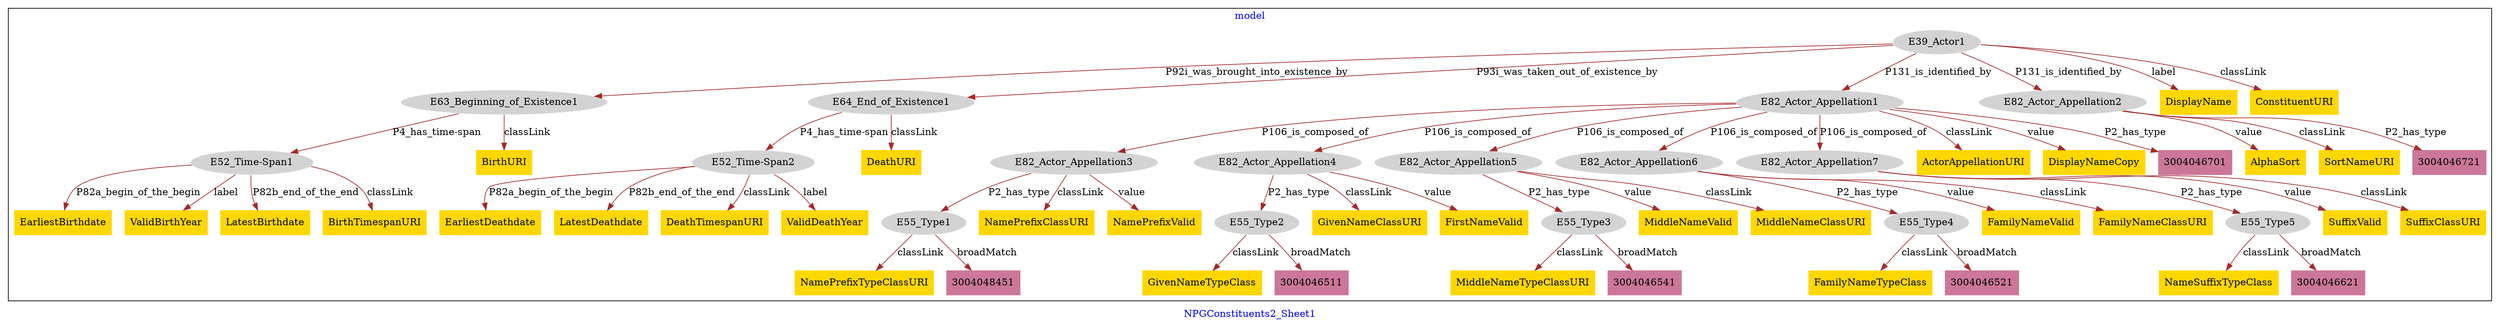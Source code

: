 digraph n0 {
fontcolor="blue"
remincross="true"
label="NPGConstituents2_Sheet1"
subgraph cluster {
label="model"
n2[style="filled",color="white",fillcolor="lightgray",label="E39_Actor1"];
n3[style="filled",color="white",fillcolor="lightgray",label="E63_Beginning_of_Existence1"];
n4[style="filled",color="white",fillcolor="lightgray",label="E64_End_of_Existence1"];
n5[style="filled",color="white",fillcolor="lightgray",label="E82_Actor_Appellation1"];
n6[style="filled",color="white",fillcolor="lightgray",label="E82_Actor_Appellation2"];
n7[style="filled",color="white",fillcolor="lightgray",label="E52_Time-Span1"];
n8[style="filled",color="white",fillcolor="lightgray",label="E52_Time-Span2"];
n9[style="filled",color="white",fillcolor="lightgray",label="E82_Actor_Appellation3"];
n10[style="filled",color="white",fillcolor="lightgray",label="E82_Actor_Appellation4"];
n11[style="filled",color="white",fillcolor="lightgray",label="E82_Actor_Appellation5"];
n12[style="filled",color="white",fillcolor="lightgray",label="E82_Actor_Appellation6"];
n13[style="filled",color="white",fillcolor="lightgray",label="E82_Actor_Appellation7"];
n14[style="filled",color="white",fillcolor="lightgray",label="E55_Type1"];
n15[style="filled",color="white",fillcolor="lightgray",label="E55_Type2"];
n16[style="filled",color="white",fillcolor="lightgray",label="E55_Type3"];
n17[style="filled",color="white",fillcolor="lightgray",label="E55_Type4"];
n18[style="filled",color="white",fillcolor="lightgray",label="E55_Type5"];
n19[shape="plaintext",style="filled",fillcolor="gold",label="DisplayName"];
n20[shape="plaintext",style="filled",fillcolor="gold",label="EarliestDeathdate"];
n21[shape="plaintext",style="filled",fillcolor="gold",label="FamilyNameValid"];
n22[shape="plaintext",style="filled",fillcolor="gold",label="SuffixValid"];
n23[shape="plaintext",style="filled",fillcolor="gold",label="GivenNameClassURI"];
n24[shape="plaintext",style="filled",fillcolor="gold",label="ActorAppellationURI"];
n25[shape="plaintext",style="filled",fillcolor="gold",label="SuffixClassURI"];
n26[shape="plaintext",style="filled",fillcolor="gold",label="AlphaSort"];
n27[shape="plaintext",style="filled",fillcolor="gold",label="LatestDeathdate"];
n28[shape="plaintext",style="filled",fillcolor="gold",label="NamePrefixClassURI"];
n29[shape="plaintext",style="filled",fillcolor="gold",label="FirstNameValid"];
n30[shape="plaintext",style="filled",fillcolor="gold",label="BirthURI"];
n31[shape="plaintext",style="filled",fillcolor="gold",label="DisplayNameCopy"];
n32[shape="plaintext",style="filled",fillcolor="gold",label="MiddleNameValid"];
n33[shape="plaintext",style="filled",fillcolor="gold",label="EarliestBirthdate"];
n34[shape="plaintext",style="filled",fillcolor="gold",label="NamePrefixValid"];
n35[shape="plaintext",style="filled",fillcolor="gold",label="GivenNameTypeClass"];
n36[shape="plaintext",style="filled",fillcolor="gold",label="DeathTimespanURI"];
n37[shape="plaintext",style="filled",fillcolor="gold",label="FamilyNameTypeClass"];
n38[shape="plaintext",style="filled",fillcolor="gold",label="ValidBirthYear"];
n39[shape="plaintext",style="filled",fillcolor="gold",label="DeathURI"];
n40[shape="plaintext",style="filled",fillcolor="gold",label="MiddleNameTypeClassURI"];
n41[shape="plaintext",style="filled",fillcolor="gold",label="LatestBirthdate"];
n42[shape="plaintext",style="filled",fillcolor="gold",label="FamilyNameClassURI"];
n43[shape="plaintext",style="filled",fillcolor="gold",label="NameSuffixTypeClass"];
n44[shape="plaintext",style="filled",fillcolor="gold",label="SortNameURI"];
n45[shape="plaintext",style="filled",fillcolor="gold",label="ConstituentURI"];
n46[shape="plaintext",style="filled",fillcolor="gold",label="ValidDeathYear"];
n47[shape="plaintext",style="filled",fillcolor="gold",label="MiddleNameClassURI"];
n48[shape="plaintext",style="filled",fillcolor="gold",label="NamePrefixTypeClassURI"];
n49[shape="plaintext",style="filled",fillcolor="gold",label="BirthTimespanURI"];
n50[shape="plaintext",style="filled",fillcolor="#CC7799",label="3004046701"];
n51[shape="plaintext",style="filled",fillcolor="#CC7799",label="3004048451"];
n52[shape="plaintext",style="filled",fillcolor="#CC7799",label="3004046511"];
n53[shape="plaintext",style="filled",fillcolor="#CC7799",label="3004046521"];
n54[shape="plaintext",style="filled",fillcolor="#CC7799",label="3004046541"];
n55[shape="plaintext",style="filled",fillcolor="#CC7799",label="3004046721"];
n56[shape="plaintext",style="filled",fillcolor="#CC7799",label="3004046621"];
}
n2 -> n3[color="brown",fontcolor="black",label="P92i_was_brought_into_existence_by"]
n2 -> n4[color="brown",fontcolor="black",label="P93i_was_taken_out_of_existence_by"]
n2 -> n5[color="brown",fontcolor="black",label="P131_is_identified_by"]
n2 -> n6[color="brown",fontcolor="black",label="P131_is_identified_by"]
n3 -> n7[color="brown",fontcolor="black",label="P4_has_time-span"]
n4 -> n8[color="brown",fontcolor="black",label="P4_has_time-span"]
n5 -> n9[color="brown",fontcolor="black",label="P106_is_composed_of"]
n5 -> n10[color="brown",fontcolor="black",label="P106_is_composed_of"]
n5 -> n11[color="brown",fontcolor="black",label="P106_is_composed_of"]
n5 -> n12[color="brown",fontcolor="black",label="P106_is_composed_of"]
n5 -> n13[color="brown",fontcolor="black",label="P106_is_composed_of"]
n9 -> n14[color="brown",fontcolor="black",label="P2_has_type"]
n10 -> n15[color="brown",fontcolor="black",label="P2_has_type"]
n11 -> n16[color="brown",fontcolor="black",label="P2_has_type"]
n12 -> n17[color="brown",fontcolor="black",label="P2_has_type"]
n13 -> n18[color="brown",fontcolor="black",label="P2_has_type"]
n2 -> n19[color="brown",fontcolor="black",label="label"]
n8 -> n20[color="brown",fontcolor="black",label="P82a_begin_of_the_begin"]
n12 -> n21[color="brown",fontcolor="black",label="value"]
n13 -> n22[color="brown",fontcolor="black",label="value"]
n10 -> n23[color="brown",fontcolor="black",label="classLink"]
n5 -> n24[color="brown",fontcolor="black",label="classLink"]
n13 -> n25[color="brown",fontcolor="black",label="classLink"]
n6 -> n26[color="brown",fontcolor="black",label="value"]
n8 -> n27[color="brown",fontcolor="black",label="P82b_end_of_the_end"]
n9 -> n28[color="brown",fontcolor="black",label="classLink"]
n10 -> n29[color="brown",fontcolor="black",label="value"]
n3 -> n30[color="brown",fontcolor="black",label="classLink"]
n5 -> n31[color="brown",fontcolor="black",label="value"]
n11 -> n32[color="brown",fontcolor="black",label="value"]
n7 -> n33[color="brown",fontcolor="black",label="P82a_begin_of_the_begin"]
n9 -> n34[color="brown",fontcolor="black",label="value"]
n15 -> n35[color="brown",fontcolor="black",label="classLink"]
n8 -> n36[color="brown",fontcolor="black",label="classLink"]
n17 -> n37[color="brown",fontcolor="black",label="classLink"]
n7 -> n38[color="brown",fontcolor="black",label="label"]
n4 -> n39[color="brown",fontcolor="black",label="classLink"]
n16 -> n40[color="brown",fontcolor="black",label="classLink"]
n7 -> n41[color="brown",fontcolor="black",label="P82b_end_of_the_end"]
n12 -> n42[color="brown",fontcolor="black",label="classLink"]
n18 -> n43[color="brown",fontcolor="black",label="classLink"]
n6 -> n44[color="brown",fontcolor="black",label="classLink"]
n2 -> n45[color="brown",fontcolor="black",label="classLink"]
n8 -> n46[color="brown",fontcolor="black",label="label"]
n11 -> n47[color="brown",fontcolor="black",label="classLink"]
n14 -> n48[color="brown",fontcolor="black",label="classLink"]
n7 -> n49[color="brown",fontcolor="black",label="classLink"]
n5 -> n50[color="brown",fontcolor="black",label="P2_has_type"]
n14 -> n51[color="brown",fontcolor="black",label="broadMatch"]
n15 -> n52[color="brown",fontcolor="black",label="broadMatch"]
n17 -> n53[color="brown",fontcolor="black",label="broadMatch"]
n16 -> n54[color="brown",fontcolor="black",label="broadMatch"]
n6 -> n55[color="brown",fontcolor="black",label="P2_has_type"]
n18 -> n56[color="brown",fontcolor="black",label="broadMatch"]
}
